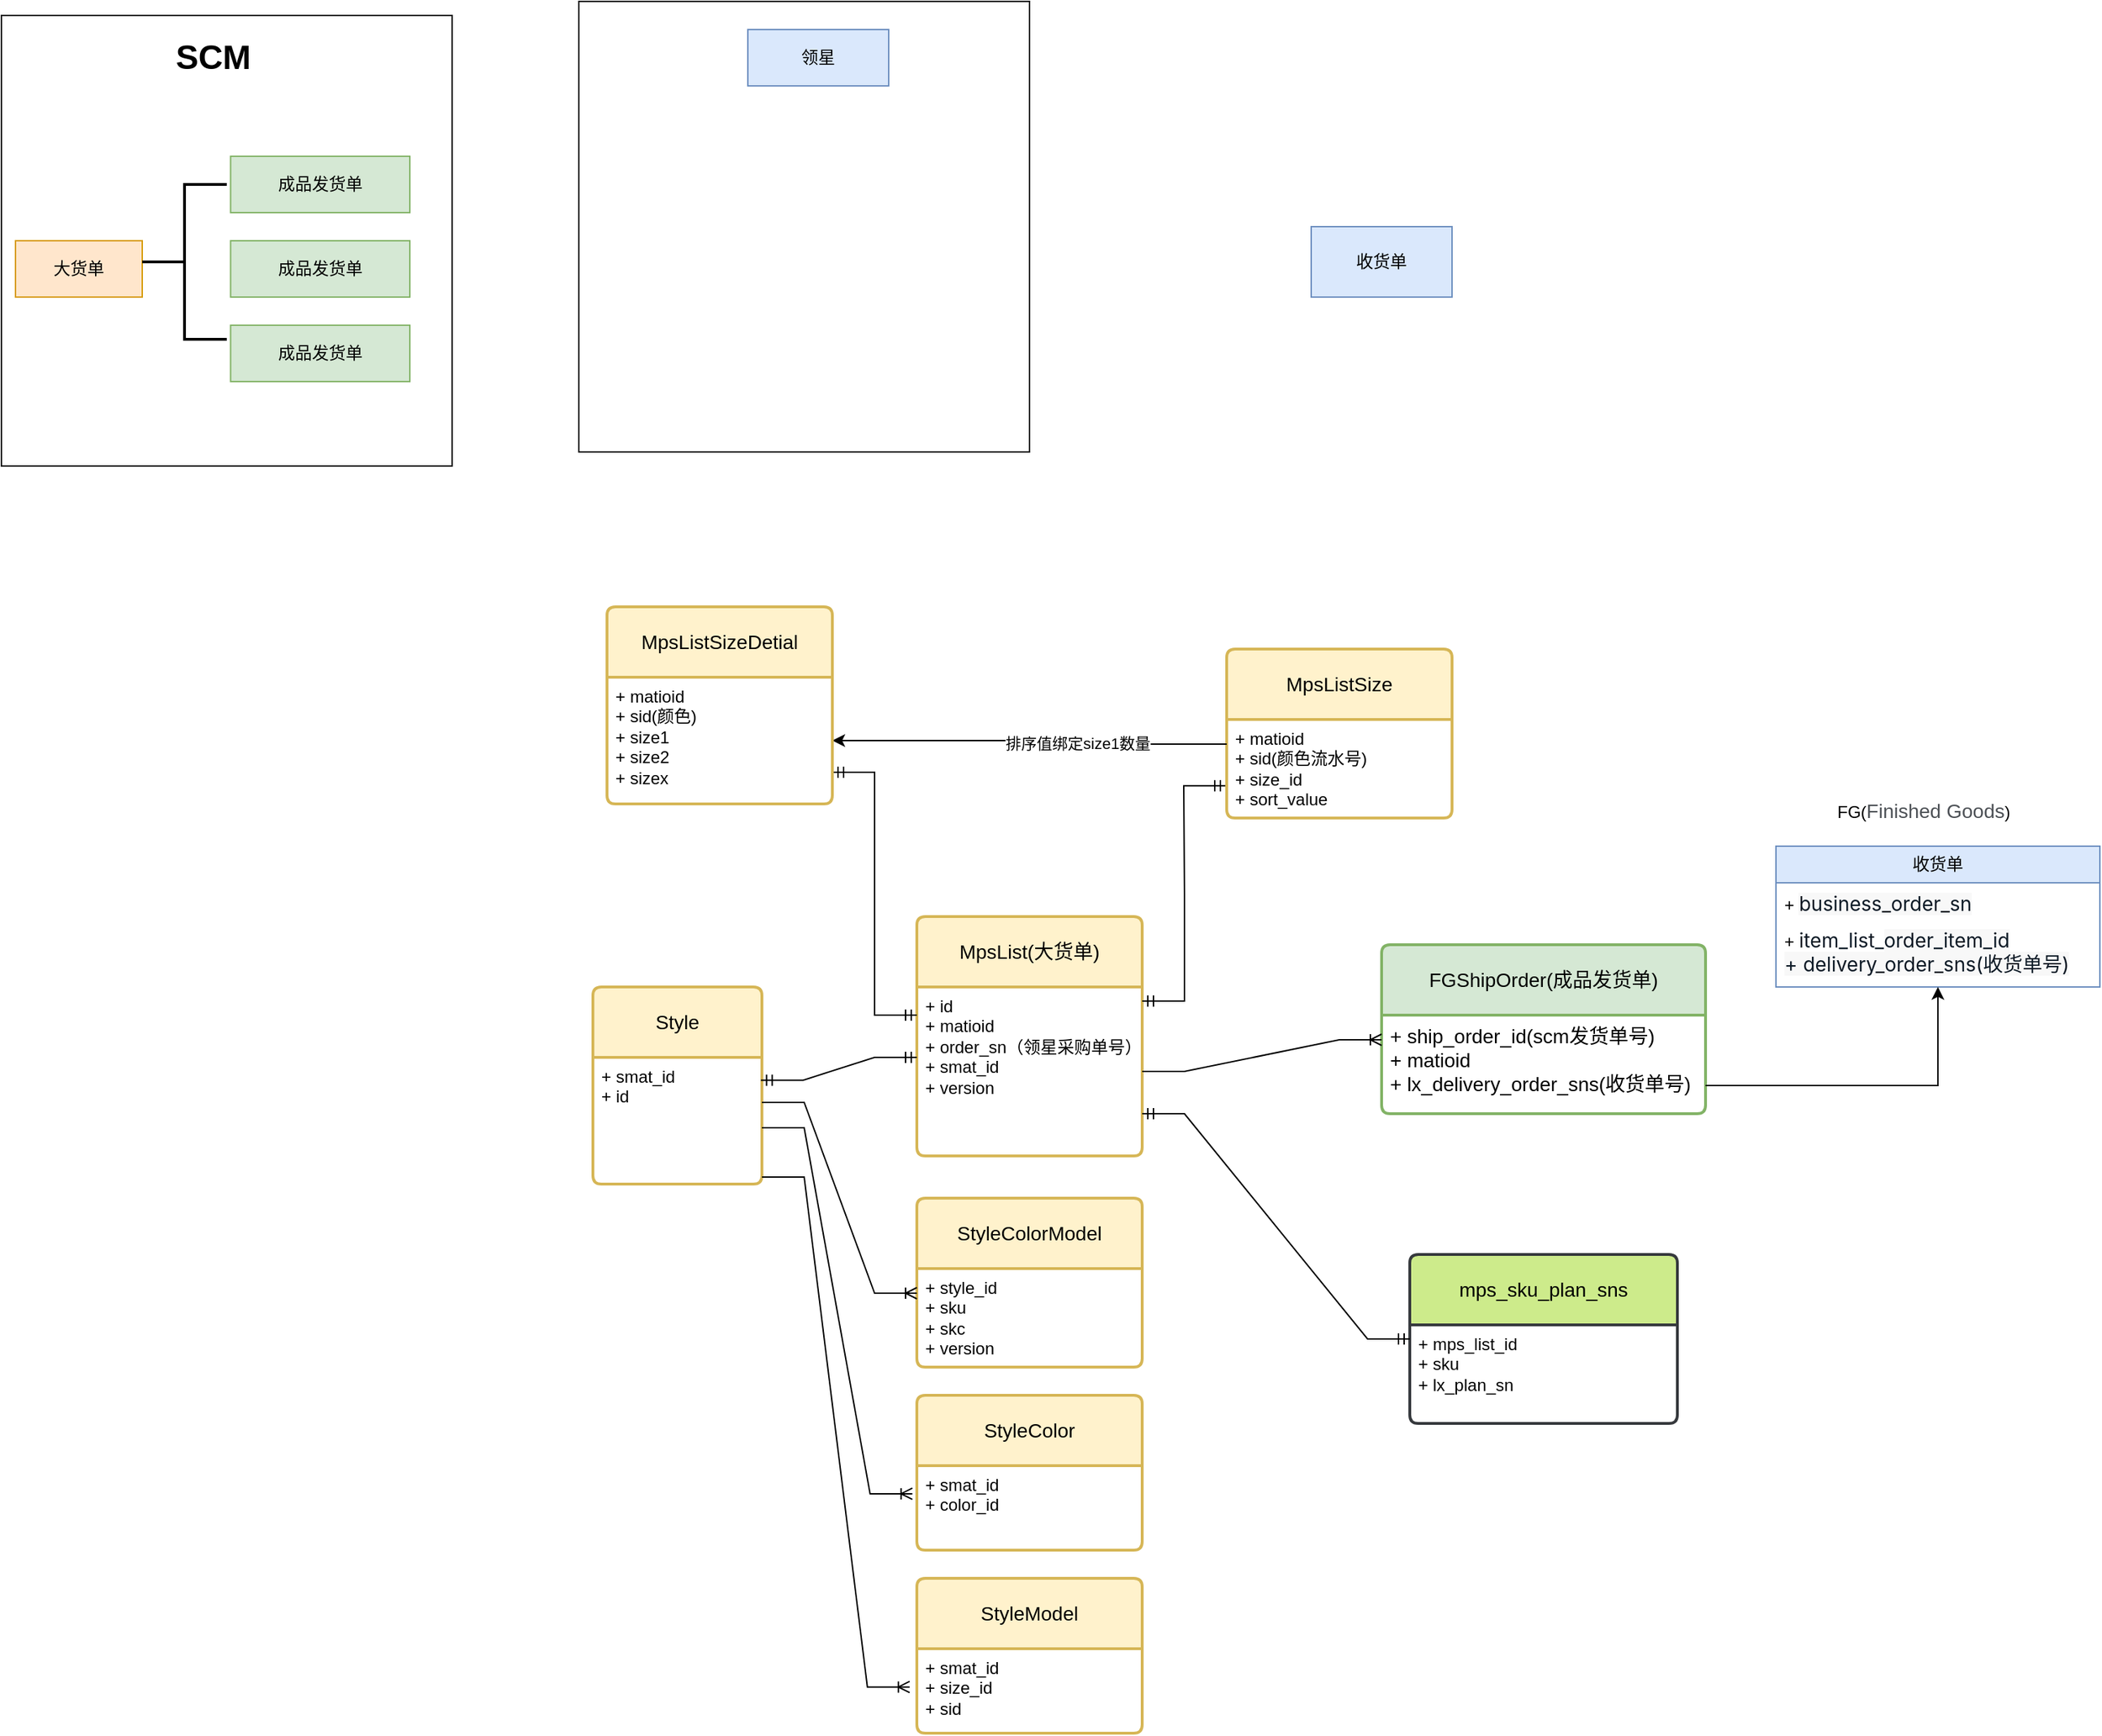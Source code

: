<mxfile version="24.8.4">
  <diagram name="第 1 页" id="mmW5TEAWcd4dmBJkw9bM">
    <mxGraphModel dx="1728" dy="954" grid="1" gridSize="10" guides="1" tooltips="1" connect="1" arrows="1" fold="1" page="1" pageScale="1" pageWidth="4681" pageHeight="3300" math="0" shadow="0">
      <root>
        <mxCell id="0" />
        <mxCell id="1" parent="0" />
        <mxCell id="10t6TDGPyBU2iwaU2S3P-20" value="" style="whiteSpace=wrap;html=1;aspect=fixed;movable=0;resizable=0;rotatable=0;deletable=0;editable=0;locked=1;connectable=0;" vertex="1" parent="1">
          <mxGeometry x="470" y="190" width="320" height="320" as="geometry" />
        </mxCell>
        <mxCell id="10t6TDGPyBU2iwaU2S3P-4" value="领星" style="rounded=0;whiteSpace=wrap;html=1;fillColor=#dae8fc;strokeColor=#6c8ebf;" vertex="1" parent="1">
          <mxGeometry x="590" y="210" width="100" height="40" as="geometry" />
        </mxCell>
        <mxCell id="10t6TDGPyBU2iwaU2S3P-14" value="" style="group" vertex="1" connectable="0" parent="1">
          <mxGeometry x="80" y="260" width="330" height="330" as="geometry" />
        </mxCell>
        <mxCell id="10t6TDGPyBU2iwaU2S3P-17" value="" style="whiteSpace=wrap;html=1;aspect=fixed;movable=0;resizable=0;rotatable=0;deletable=0;editable=0;locked=1;connectable=0;" vertex="1" parent="10t6TDGPyBU2iwaU2S3P-14">
          <mxGeometry x="-20" y="-60" width="320" height="320" as="geometry" />
        </mxCell>
        <mxCell id="10t6TDGPyBU2iwaU2S3P-2" value="大货单" style="rounded=0;whiteSpace=wrap;html=1;fillColor=#ffe6cc;strokeColor=#d79b00;" vertex="1" parent="10t6TDGPyBU2iwaU2S3P-14">
          <mxGeometry x="-10" y="100" width="90" height="40" as="geometry" />
        </mxCell>
        <mxCell id="10t6TDGPyBU2iwaU2S3P-3" value="成品发货单" style="rounded=0;whiteSpace=wrap;html=1;fillColor=#d5e8d4;strokeColor=#82b366;" vertex="1" parent="10t6TDGPyBU2iwaU2S3P-14">
          <mxGeometry x="142.727" y="40" width="127.273" height="40" as="geometry" />
        </mxCell>
        <mxCell id="10t6TDGPyBU2iwaU2S3P-10" value="成品发货单" style="rounded=0;whiteSpace=wrap;html=1;fillColor=#d5e8d4;strokeColor=#82b366;" vertex="1" parent="10t6TDGPyBU2iwaU2S3P-14">
          <mxGeometry x="142.727" y="100" width="127.273" height="40" as="geometry" />
        </mxCell>
        <mxCell id="10t6TDGPyBU2iwaU2S3P-11" value="成品发货单" style="rounded=0;whiteSpace=wrap;html=1;fillColor=#d5e8d4;strokeColor=#82b366;" vertex="1" parent="10t6TDGPyBU2iwaU2S3P-14">
          <mxGeometry x="142.727" y="160" width="127.273" height="40" as="geometry" />
        </mxCell>
        <mxCell id="10t6TDGPyBU2iwaU2S3P-18" value="SCM" style="text;strokeColor=none;fillColor=none;html=1;fontSize=24;fontStyle=1;verticalAlign=middle;align=center;" vertex="1" parent="10t6TDGPyBU2iwaU2S3P-14">
          <mxGeometry x="80" y="-50" width="100" height="40" as="geometry" />
        </mxCell>
        <mxCell id="10t6TDGPyBU2iwaU2S3P-60" value="" style="strokeWidth=2;html=1;shape=mxgraph.flowchart.annotation_2;align=left;labelPosition=right;pointerEvents=1;" vertex="1" parent="10t6TDGPyBU2iwaU2S3P-14">
          <mxGeometry x="80" y="60" width="60" height="110" as="geometry" />
        </mxCell>
        <mxCell id="10t6TDGPyBU2iwaU2S3P-21" value="收货单" style="rounded=0;whiteSpace=wrap;html=1;fillColor=#dae8fc;strokeColor=#6c8ebf;" vertex="1" parent="1">
          <mxGeometry x="990" y="350" width="100" height="50" as="geometry" />
        </mxCell>
        <mxCell id="10t6TDGPyBU2iwaU2S3P-120" value="" style="group" vertex="1" connectable="0" parent="1">
          <mxGeometry x="410" y="620" width="1140" height="800" as="geometry" />
        </mxCell>
        <mxCell id="10t6TDGPyBU2iwaU2S3P-104" value="" style="group" vertex="1" connectable="0" parent="10t6TDGPyBU2iwaU2S3P-120">
          <mxGeometry y="130" width="1140" height="670" as="geometry" />
        </mxCell>
        <mxCell id="10t6TDGPyBU2iwaU2S3P-119" value="" style="group" vertex="1" connectable="0" parent="10t6TDGPyBU2iwaU2S3P-104">
          <mxGeometry width="1140" height="670" as="geometry" />
        </mxCell>
        <mxCell id="10t6TDGPyBU2iwaU2S3P-5" value="MpsList(大货单)" style="swimlane;childLayout=stackLayout;horizontal=1;startSize=50;horizontalStack=0;rounded=1;fontSize=14;fontStyle=0;strokeWidth=2;resizeParent=0;resizeLast=1;shadow=0;dashed=0;align=center;arcSize=4;whiteSpace=wrap;html=1;fillColor=#fff2cc;strokeColor=#d6b656;" vertex="1" parent="10t6TDGPyBU2iwaU2S3P-119">
          <mxGeometry x="300" y="90" width="160" height="170" as="geometry" />
        </mxCell>
        <mxCell id="10t6TDGPyBU2iwaU2S3P-6" value="&lt;div&gt;+ id&lt;/div&gt;+ matioid&lt;br&gt;+ order_sn（领星采购单号）&lt;div&gt;+ smat_id&lt;br&gt;+ version&lt;br&gt;&lt;br&gt;&lt;/div&gt;&lt;div&gt;&lt;br&gt;&lt;/div&gt;&lt;div&gt;&lt;br&gt;&lt;/div&gt;" style="align=left;strokeColor=none;fillColor=none;spacingLeft=4;fontSize=12;verticalAlign=top;resizable=0;rotatable=0;part=1;html=1;" vertex="1" parent="10t6TDGPyBU2iwaU2S3P-5">
          <mxGeometry y="50" width="160" height="120" as="geometry" />
        </mxCell>
        <mxCell id="10t6TDGPyBU2iwaU2S3P-9" value="FG(&lt;span style=&quot;color: rgb(77, 81, 86); font-family: Arial, sans-serif; font-size: 14px; text-align: left; background-color: rgb(255, 255, 255);&quot;&gt;Finished Goods&lt;/span&gt;)" style="text;html=1;align=center;verticalAlign=middle;whiteSpace=wrap;rounded=0;" vertex="1" parent="10t6TDGPyBU2iwaU2S3P-119">
          <mxGeometry x="940" width="150" height="30" as="geometry" />
        </mxCell>
        <mxCell id="10t6TDGPyBU2iwaU2S3P-24" value="收货单" style="swimlane;fontStyle=0;childLayout=stackLayout;horizontal=1;startSize=26;fillColor=#dae8fc;horizontalStack=0;resizeParent=1;resizeParentMax=0;resizeLast=0;collapsible=1;marginBottom=0;whiteSpace=wrap;html=1;strokeColor=#6c8ebf;" vertex="1" parent="10t6TDGPyBU2iwaU2S3P-119">
          <mxGeometry x="910" y="40" width="230" height="100" as="geometry" />
        </mxCell>
        <mxCell id="10t6TDGPyBU2iwaU2S3P-26" value="+&amp;nbsp;&lt;span style=&quot;color: rgb(13, 26, 38); font-family: -apple-system, &amp;quot;system-ui&amp;quot;, &amp;quot;Segoe UI&amp;quot;, Roboto, &amp;quot;Helvetica Neue&amp;quot;, Arial, &amp;quot;Noto Sans&amp;quot;, sans-serif, &amp;quot;Apple Color Emoji&amp;quot;, &amp;quot;Segoe UI Emoji&amp;quot;, &amp;quot;Segoe UI Symbol&amp;quot;, &amp;quot;Noto Color Emoji&amp;quot;; font-size: 14px; background-color: rgb(248, 248, 248);&quot;&gt;business_order_sn&lt;/span&gt;" style="text;strokeColor=none;fillColor=none;align=left;verticalAlign=top;spacingLeft=4;spacingRight=4;overflow=hidden;rotatable=0;points=[[0,0.5],[1,0.5]];portConstraint=eastwest;whiteSpace=wrap;html=1;" vertex="1" parent="10t6TDGPyBU2iwaU2S3P-24">
          <mxGeometry y="26" width="230" height="26" as="geometry" />
        </mxCell>
        <mxCell id="10t6TDGPyBU2iwaU2S3P-27" value="+&amp;nbsp;&lt;span style=&quot;color: rgb(13, 26, 38); font-family: -apple-system, &amp;quot;system-ui&amp;quot;, &amp;quot;Segoe UI&amp;quot;, Roboto, &amp;quot;Helvetica Neue&amp;quot;, Arial, &amp;quot;Noto Sans&amp;quot;, sans-serif, &amp;quot;Apple Color Emoji&amp;quot;, &amp;quot;Segoe UI Emoji&amp;quot;, &amp;quot;Segoe UI Symbol&amp;quot;, &amp;quot;Noto Color Emoji&amp;quot;; font-size: 14px; background-color: rgb(255, 255, 255);&quot;&gt;item_list_&lt;/span&gt;&lt;span style=&quot;color: rgb(13, 26, 38); font-family: -apple-system, &amp;quot;system-ui&amp;quot;, &amp;quot;Segoe UI&amp;quot;, Roboto, &amp;quot;Helvetica Neue&amp;quot;, Arial, &amp;quot;Noto Sans&amp;quot;, sans-serif, &amp;quot;Apple Color Emoji&amp;quot;, &amp;quot;Segoe UI Emoji&amp;quot;, &amp;quot;Segoe UI Symbol&amp;quot;, &amp;quot;Noto Color Emoji&amp;quot;; font-size: 14px; background-color: rgb(248, 248, 248);&quot;&gt;order_item_id&lt;/span&gt;&lt;div&gt;&lt;div&gt;&lt;span style=&quot;color: rgb(13, 26, 38); font-family: -apple-system, &amp;quot;system-ui&amp;quot;, &amp;quot;Segoe UI&amp;quot;, Roboto, &amp;quot;Helvetica Neue&amp;quot;, Arial, &amp;quot;Noto Sans&amp;quot;, sans-serif, &amp;quot;Apple Color Emoji&amp;quot;, &amp;quot;Segoe UI Emoji&amp;quot;, &amp;quot;Segoe UI Symbol&amp;quot;, &amp;quot;Noto Color Emoji&amp;quot;; font-size: 14px; background-color: rgb(248, 248, 248);&quot;&gt;+ delivery_order_sns(收货单号)&lt;/span&gt;&lt;/div&gt;&lt;/div&gt;" style="text;strokeColor=none;fillColor=none;align=left;verticalAlign=top;spacingLeft=4;spacingRight=4;overflow=hidden;rotatable=0;points=[[0,0.5],[1,0.5]];portConstraint=eastwest;whiteSpace=wrap;html=1;" vertex="1" parent="10t6TDGPyBU2iwaU2S3P-24">
          <mxGeometry y="52" width="230" height="48" as="geometry" />
        </mxCell>
        <mxCell id="10t6TDGPyBU2iwaU2S3P-7" value="FGShipOrder(成品发货单)" style="swimlane;childLayout=stackLayout;horizontal=1;startSize=50;horizontalStack=0;rounded=1;fontSize=14;fontStyle=0;strokeWidth=2;resizeParent=0;resizeLast=1;shadow=0;dashed=0;align=center;arcSize=4;whiteSpace=wrap;html=1;fillColor=#d5e8d4;strokeColor=#82b366;" vertex="1" parent="10t6TDGPyBU2iwaU2S3P-119">
          <mxGeometry x="630" y="110" width="230" height="120" as="geometry" />
        </mxCell>
        <mxCell id="10t6TDGPyBU2iwaU2S3P-8" value="&lt;font style=&quot;font-size: 14px;&quot;&gt;+ ship_order_id(scm发货单号)&lt;/font&gt;&lt;div&gt;&lt;font style=&quot;font-size: 14px;&quot;&gt;+ matioid&lt;/font&gt;&lt;div&gt;&lt;div&gt;&lt;span style=&quot;font-size: 14px;&quot;&gt;+ lx_delivery_order_sns(收货单号)&lt;br&gt;&lt;/span&gt;&lt;div&gt;&lt;br&gt;&lt;/div&gt;&lt;/div&gt;&lt;/div&gt;&lt;/div&gt;" style="align=left;strokeColor=none;fillColor=none;spacingLeft=4;fontSize=12;verticalAlign=top;resizable=0;rotatable=0;part=1;html=1;" vertex="1" parent="10t6TDGPyBU2iwaU2S3P-7">
          <mxGeometry y="50" width="230" height="70" as="geometry" />
        </mxCell>
        <mxCell id="10t6TDGPyBU2iwaU2S3P-50" style="edgeStyle=orthogonalEdgeStyle;rounded=0;orthogonalLoop=1;jettySize=auto;html=1;exitX=0.5;exitY=1;exitDx=0;exitDy=0;" edge="1" parent="10t6TDGPyBU2iwaU2S3P-7" source="10t6TDGPyBU2iwaU2S3P-8" target="10t6TDGPyBU2iwaU2S3P-8">
          <mxGeometry relative="1" as="geometry" />
        </mxCell>
        <mxCell id="10t6TDGPyBU2iwaU2S3P-62" value="StyleColorModel" style="swimlane;childLayout=stackLayout;horizontal=1;startSize=50;horizontalStack=0;rounded=1;fontSize=14;fontStyle=0;strokeWidth=2;resizeParent=0;resizeLast=1;shadow=0;dashed=0;align=center;arcSize=4;whiteSpace=wrap;html=1;fillColor=#fff2cc;strokeColor=#d6b656;" vertex="1" parent="10t6TDGPyBU2iwaU2S3P-119">
          <mxGeometry x="300" y="290" width="160" height="120" as="geometry" />
        </mxCell>
        <mxCell id="10t6TDGPyBU2iwaU2S3P-63" value="&lt;div&gt;+ style_id&lt;br&gt;+ sku&lt;/div&gt;&lt;div&gt;+ skc&lt;br&gt;&lt;div&gt;+ version&lt;/div&gt;&lt;/div&gt;" style="align=left;strokeColor=none;fillColor=none;spacingLeft=4;fontSize=12;verticalAlign=top;resizable=0;rotatable=0;part=1;html=1;" vertex="1" parent="10t6TDGPyBU2iwaU2S3P-62">
          <mxGeometry y="50" width="160" height="70" as="geometry" />
        </mxCell>
        <mxCell id="10t6TDGPyBU2iwaU2S3P-67" style="edgeStyle=orthogonalEdgeStyle;rounded=0;orthogonalLoop=1;jettySize=auto;html=1;" edge="1" parent="10t6TDGPyBU2iwaU2S3P-119" source="10t6TDGPyBU2iwaU2S3P-8" target="10t6TDGPyBU2iwaU2S3P-27">
          <mxGeometry relative="1" as="geometry">
            <Array as="points">
              <mxPoint x="840" y="210" />
              <mxPoint x="840" y="210" />
            </Array>
          </mxGeometry>
        </mxCell>
        <mxCell id="10t6TDGPyBU2iwaU2S3P-72" value="Style" style="swimlane;childLayout=stackLayout;horizontal=1;startSize=50;horizontalStack=0;rounded=1;fontSize=14;fontStyle=0;strokeWidth=2;resizeParent=0;resizeLast=1;shadow=0;dashed=0;align=center;arcSize=4;whiteSpace=wrap;html=1;fillColor=#fff2cc;strokeColor=#d6b656;" vertex="1" parent="10t6TDGPyBU2iwaU2S3P-119">
          <mxGeometry x="70" y="140" width="120" height="140" as="geometry" />
        </mxCell>
        <mxCell id="10t6TDGPyBU2iwaU2S3P-73" value="+ smat_id&lt;br&gt;+ id" style="align=left;strokeColor=none;fillColor=none;spacingLeft=4;fontSize=12;verticalAlign=top;resizable=0;rotatable=0;part=1;html=1;" vertex="1" parent="10t6TDGPyBU2iwaU2S3P-72">
          <mxGeometry y="50" width="120" height="90" as="geometry" />
        </mxCell>
        <mxCell id="10t6TDGPyBU2iwaU2S3P-85" value="" style="edgeStyle=entityRelationEdgeStyle;fontSize=12;html=1;endArrow=ERmandOne;startArrow=ERmandOne;rounded=0;exitX=0.994;exitY=0.18;exitDx=0;exitDy=0;exitPerimeter=0;" edge="1" parent="10t6TDGPyBU2iwaU2S3P-119" source="10t6TDGPyBU2iwaU2S3P-73">
          <mxGeometry width="100" height="100" relative="1" as="geometry">
            <mxPoint x="198.56" y="203.45" as="sourcePoint" />
            <mxPoint x="300" y="190" as="targetPoint" />
            <Array as="points">
              <mxPoint x="208.56" y="170" />
            </Array>
          </mxGeometry>
        </mxCell>
        <mxCell id="10t6TDGPyBU2iwaU2S3P-86" value="" style="edgeStyle=entityRelationEdgeStyle;fontSize=12;html=1;endArrow=ERoneToMany;rounded=0;entryX=0;entryY=0.25;entryDx=0;entryDy=0;" edge="1" parent="10t6TDGPyBU2iwaU2S3P-119" target="10t6TDGPyBU2iwaU2S3P-63">
          <mxGeometry width="100" height="100" relative="1" as="geometry">
            <mxPoint x="190" y="222" as="sourcePoint" />
            <mxPoint x="150" y="497.5" as="targetPoint" />
            <Array as="points">
              <mxPoint x="200" y="260" />
              <mxPoint x="200" y="270" />
              <mxPoint x="200" y="260" />
              <mxPoint x="210" y="270" />
              <mxPoint y="420" />
              <mxPoint y="410" />
            </Array>
          </mxGeometry>
        </mxCell>
        <mxCell id="10t6TDGPyBU2iwaU2S3P-87" value="" style="edgeStyle=entityRelationEdgeStyle;fontSize=12;html=1;endArrow=ERoneToMany;rounded=0;entryX=0;entryY=0.25;entryDx=0;entryDy=0;" edge="1" parent="10t6TDGPyBU2iwaU2S3P-119" target="10t6TDGPyBU2iwaU2S3P-8">
          <mxGeometry width="100" height="100" relative="1" as="geometry">
            <mxPoint x="460" y="200" as="sourcePoint" />
            <mxPoint x="530" y="378" as="targetPoint" />
            <Array as="points">
              <mxPoint x="460" y="220" />
              <mxPoint x="460" y="210" />
              <mxPoint x="470" y="220" />
              <mxPoint x="260" y="370" />
              <mxPoint x="260" y="360" />
            </Array>
          </mxGeometry>
        </mxCell>
        <mxCell id="10t6TDGPyBU2iwaU2S3P-88" value="StyleColor" style="swimlane;childLayout=stackLayout;horizontal=1;startSize=50;horizontalStack=0;rounded=1;fontSize=14;fontStyle=0;strokeWidth=2;resizeParent=0;resizeLast=1;shadow=0;dashed=0;align=center;arcSize=4;whiteSpace=wrap;html=1;fillColor=#fff2cc;strokeColor=#d6b656;" vertex="1" parent="10t6TDGPyBU2iwaU2S3P-119">
          <mxGeometry x="300" y="430" width="160" height="110" as="geometry" />
        </mxCell>
        <mxCell id="10t6TDGPyBU2iwaU2S3P-89" value="+ smat_id&lt;br&gt;+ color_id" style="align=left;strokeColor=none;fillColor=none;spacingLeft=4;fontSize=12;verticalAlign=top;resizable=0;rotatable=0;part=1;html=1;" vertex="1" parent="10t6TDGPyBU2iwaU2S3P-88">
          <mxGeometry y="50" width="160" height="60" as="geometry" />
        </mxCell>
        <mxCell id="10t6TDGPyBU2iwaU2S3P-90" value="StyleModel" style="swimlane;childLayout=stackLayout;horizontal=1;startSize=50;horizontalStack=0;rounded=1;fontSize=14;fontStyle=0;strokeWidth=2;resizeParent=0;resizeLast=1;shadow=0;dashed=0;align=center;arcSize=4;whiteSpace=wrap;html=1;fillColor=#fff2cc;strokeColor=#d6b656;" vertex="1" parent="10t6TDGPyBU2iwaU2S3P-119">
          <mxGeometry x="300" y="560" width="160" height="110" as="geometry" />
        </mxCell>
        <mxCell id="10t6TDGPyBU2iwaU2S3P-91" value="+ smat_id&lt;br&gt;+ size_id&lt;div&gt;+ sid&lt;/div&gt;" style="align=left;strokeColor=none;fillColor=none;spacingLeft=4;fontSize=12;verticalAlign=top;resizable=0;rotatable=0;part=1;html=1;" vertex="1" parent="10t6TDGPyBU2iwaU2S3P-90">
          <mxGeometry y="50" width="160" height="60" as="geometry" />
        </mxCell>
        <mxCell id="10t6TDGPyBU2iwaU2S3P-92" value="" style="edgeStyle=entityRelationEdgeStyle;fontSize=12;html=1;endArrow=ERoneToMany;rounded=0;exitX=1;exitY=0.25;exitDx=0;exitDy=0;entryX=-0.02;entryY=0.333;entryDx=0;entryDy=0;entryPerimeter=0;" edge="1" parent="10t6TDGPyBU2iwaU2S3P-119" target="10t6TDGPyBU2iwaU2S3P-89">
          <mxGeometry width="100" height="100" relative="1" as="geometry">
            <mxPoint x="190" y="240" as="sourcePoint" />
            <mxPoint x="300" y="515" as="targetPoint" />
            <Array as="points">
              <mxPoint x="250" y="380" />
              <mxPoint x="290" y="500" />
            </Array>
          </mxGeometry>
        </mxCell>
        <mxCell id="10t6TDGPyBU2iwaU2S3P-94" value="" style="edgeStyle=entityRelationEdgeStyle;fontSize=12;html=1;endArrow=ERoneToMany;rounded=0;entryX=-0.032;entryY=0.454;entryDx=0;entryDy=0;entryPerimeter=0;" edge="1" parent="10t6TDGPyBU2iwaU2S3P-119" target="10t6TDGPyBU2iwaU2S3P-91">
          <mxGeometry width="100" height="100" relative="1" as="geometry">
            <mxPoint x="190" y="275" as="sourcePoint" />
            <mxPoint x="310" y="520" as="targetPoint" />
            <Array as="points">
              <mxPoint x="200" y="275" />
              <mxPoint x="200" y="270" />
              <mxPoint x="200" y="270" />
              <mxPoint x="230" y="460" />
              <mxPoint x="220" y="470" />
            </Array>
          </mxGeometry>
        </mxCell>
        <mxCell id="10t6TDGPyBU2iwaU2S3P-101" value="mps_sku_plan_sns" style="swimlane;childLayout=stackLayout;horizontal=1;startSize=50;horizontalStack=0;rounded=1;fontSize=14;fontStyle=0;strokeWidth=2;resizeParent=0;resizeLast=1;shadow=0;dashed=0;align=center;arcSize=4;whiteSpace=wrap;html=1;fillColor=#cdeb8b;strokeColor=#36393d;" vertex="1" parent="10t6TDGPyBU2iwaU2S3P-119">
          <mxGeometry x="650" y="330" width="190" height="120" as="geometry" />
        </mxCell>
        <mxCell id="10t6TDGPyBU2iwaU2S3P-102" value="+ mps_list_id&lt;br&gt;+ sku&lt;br&gt;+&amp;nbsp;lx_plan_sn" style="align=left;strokeColor=none;fillColor=none;spacingLeft=4;fontSize=12;verticalAlign=top;resizable=0;rotatable=0;part=1;html=1;" vertex="1" parent="10t6TDGPyBU2iwaU2S3P-101">
          <mxGeometry y="50" width="190" height="70" as="geometry" />
        </mxCell>
        <mxCell id="10t6TDGPyBU2iwaU2S3P-103" value="" style="edgeStyle=entityRelationEdgeStyle;fontSize=12;html=1;endArrow=ERmandOne;startArrow=ERmandOne;rounded=0;exitX=1;exitY=0.75;exitDx=0;exitDy=0;entryX=0;entryY=0.5;entryDx=0;entryDy=0;" edge="1" parent="10t6TDGPyBU2iwaU2S3P-119" source="10t6TDGPyBU2iwaU2S3P-6" target="10t6TDGPyBU2iwaU2S3P-101">
          <mxGeometry width="100" height="100" relative="1" as="geometry">
            <mxPoint x="500" y="390" as="sourcePoint" />
            <mxPoint x="620" y="450" as="targetPoint" />
          </mxGeometry>
        </mxCell>
        <mxCell id="10t6TDGPyBU2iwaU2S3P-109" value="" style="edgeStyle=entityRelationEdgeStyle;fontSize=12;html=1;endArrow=ERmandOne;startArrow=ERmandOne;rounded=0;entryX=-0.003;entryY=0.673;entryDx=0;entryDy=0;entryPerimeter=0;" edge="1" parent="10t6TDGPyBU2iwaU2S3P-119" target="10t6TDGPyBU2iwaU2S3P-106">
          <mxGeometry width="100" height="100" relative="1" as="geometry">
            <mxPoint x="460" y="150" as="sourcePoint" />
            <mxPoint x="560" y="50" as="targetPoint" />
          </mxGeometry>
        </mxCell>
        <mxCell id="10t6TDGPyBU2iwaU2S3P-105" value="MpsListSize" style="swimlane;childLayout=stackLayout;horizontal=1;startSize=50;horizontalStack=0;rounded=1;fontSize=14;fontStyle=0;strokeWidth=2;resizeParent=0;resizeLast=1;shadow=0;dashed=0;align=center;arcSize=4;whiteSpace=wrap;html=1;fillColor=#fff2cc;strokeColor=#d6b656;" vertex="1" parent="10t6TDGPyBU2iwaU2S3P-120">
          <mxGeometry x="520" y="30" width="160" height="120" as="geometry" />
        </mxCell>
        <mxCell id="10t6TDGPyBU2iwaU2S3P-106" value="+ matioid&lt;br&gt;+ sid(颜色流水号)&lt;div&gt;+ size_id&lt;/div&gt;&lt;div&gt;+&amp;nbsp;sort_value&lt;/div&gt;" style="align=left;strokeColor=none;fillColor=none;spacingLeft=4;fontSize=12;verticalAlign=top;resizable=0;rotatable=0;part=1;html=1;" vertex="1" parent="10t6TDGPyBU2iwaU2S3P-105">
          <mxGeometry y="50" width="160" height="70" as="geometry" />
        </mxCell>
        <mxCell id="10t6TDGPyBU2iwaU2S3P-113" value="" style="edgeStyle=entityRelationEdgeStyle;fontSize=12;html=1;endArrow=ERmandOne;startArrow=ERmandOne;rounded=0;exitX=1;exitY=0.75;exitDx=0;exitDy=0;" edge="1" parent="10t6TDGPyBU2iwaU2S3P-120" source="10t6TDGPyBU2iwaU2S3P-108">
          <mxGeometry width="100" height="100" relative="1" as="geometry">
            <mxPoint x="190" y="130" as="sourcePoint" />
            <mxPoint x="300" y="290" as="targetPoint" />
            <Array as="points">
              <mxPoint x="250" y="140" />
              <mxPoint x="200" y="140" />
            </Array>
          </mxGeometry>
        </mxCell>
        <mxCell id="10t6TDGPyBU2iwaU2S3P-115" style="edgeStyle=orthogonalEdgeStyle;rounded=0;orthogonalLoop=1;jettySize=auto;html=1;exitX=0;exitY=0.25;exitDx=0;exitDy=0;entryX=1;entryY=0.5;entryDx=0;entryDy=0;" edge="1" parent="10t6TDGPyBU2iwaU2S3P-120" source="10t6TDGPyBU2iwaU2S3P-106" target="10t6TDGPyBU2iwaU2S3P-108">
          <mxGeometry relative="1" as="geometry">
            <mxPoint x="210" y="90" as="targetPoint" />
          </mxGeometry>
        </mxCell>
        <mxCell id="10t6TDGPyBU2iwaU2S3P-117" value="排序值绑定size1数量" style="edgeLabel;html=1;align=center;verticalAlign=middle;resizable=0;points=[];" vertex="1" connectable="0" parent="10t6TDGPyBU2iwaU2S3P-115">
          <mxGeometry x="-0.245" y="-1" relative="1" as="geometry">
            <mxPoint as="offset" />
          </mxGeometry>
        </mxCell>
        <mxCell id="10t6TDGPyBU2iwaU2S3P-107" value="MpsListSizeDetial" style="swimlane;childLayout=stackLayout;horizontal=1;startSize=50;horizontalStack=0;rounded=1;fontSize=14;fontStyle=0;strokeWidth=2;resizeParent=0;resizeLast=1;shadow=0;dashed=0;align=center;arcSize=4;whiteSpace=wrap;html=1;fillColor=#fff2cc;strokeColor=#d6b656;" vertex="1" parent="10t6TDGPyBU2iwaU2S3P-120">
          <mxGeometry x="80" width="160" height="140" as="geometry" />
        </mxCell>
        <mxCell id="10t6TDGPyBU2iwaU2S3P-108" value="+ matioid&lt;div&gt;+ sid(颜色)&lt;br&gt;&lt;div&gt;+ size1&lt;/div&gt;&lt;/div&gt;&lt;div&gt;+ size2&lt;/div&gt;&lt;div&gt;+ sizex&lt;/div&gt;" style="align=left;strokeColor=none;fillColor=none;spacingLeft=4;fontSize=12;verticalAlign=top;resizable=0;rotatable=0;part=1;html=1;" vertex="1" parent="10t6TDGPyBU2iwaU2S3P-107">
          <mxGeometry y="50" width="160" height="90" as="geometry" />
        </mxCell>
      </root>
    </mxGraphModel>
  </diagram>
</mxfile>
